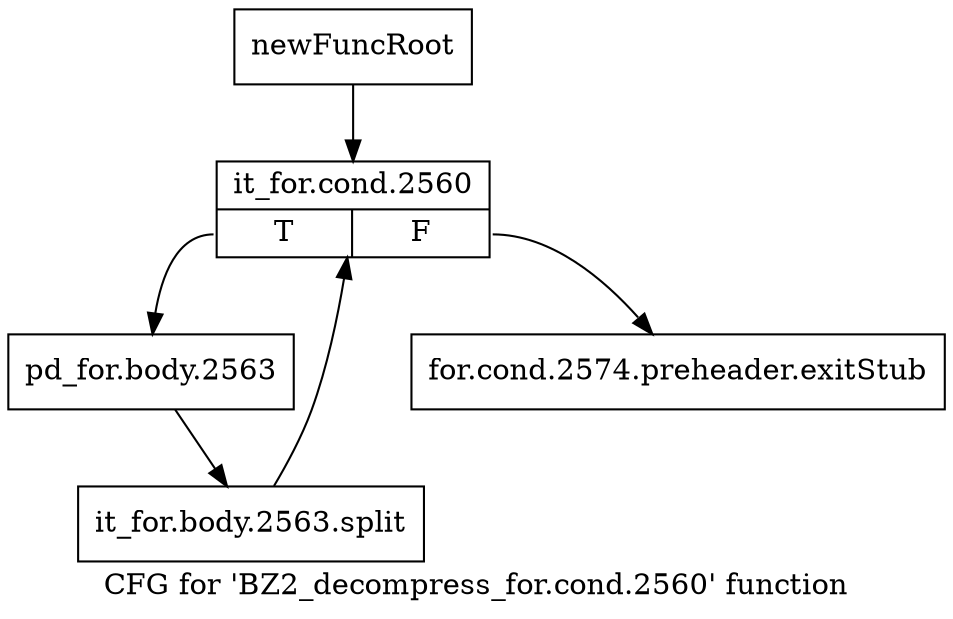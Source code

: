 digraph "CFG for 'BZ2_decompress_for.cond.2560' function" {
	label="CFG for 'BZ2_decompress_for.cond.2560' function";

	Node0x1963f60 [shape=record,label="{newFuncRoot}"];
	Node0x1963f60 -> Node0x1964000;
	Node0x1963fb0 [shape=record,label="{for.cond.2574.preheader.exitStub}"];
	Node0x1964000 [shape=record,label="{it_for.cond.2560|{<s0>T|<s1>F}}"];
	Node0x1964000:s0 -> Node0x1964050;
	Node0x1964000:s1 -> Node0x1963fb0;
	Node0x1964050 [shape=record,label="{pd_for.body.2563}"];
	Node0x1964050 -> Node0x1c14c90;
	Node0x1c14c90 [shape=record,label="{it_for.body.2563.split}"];
	Node0x1c14c90 -> Node0x1964000;
}
